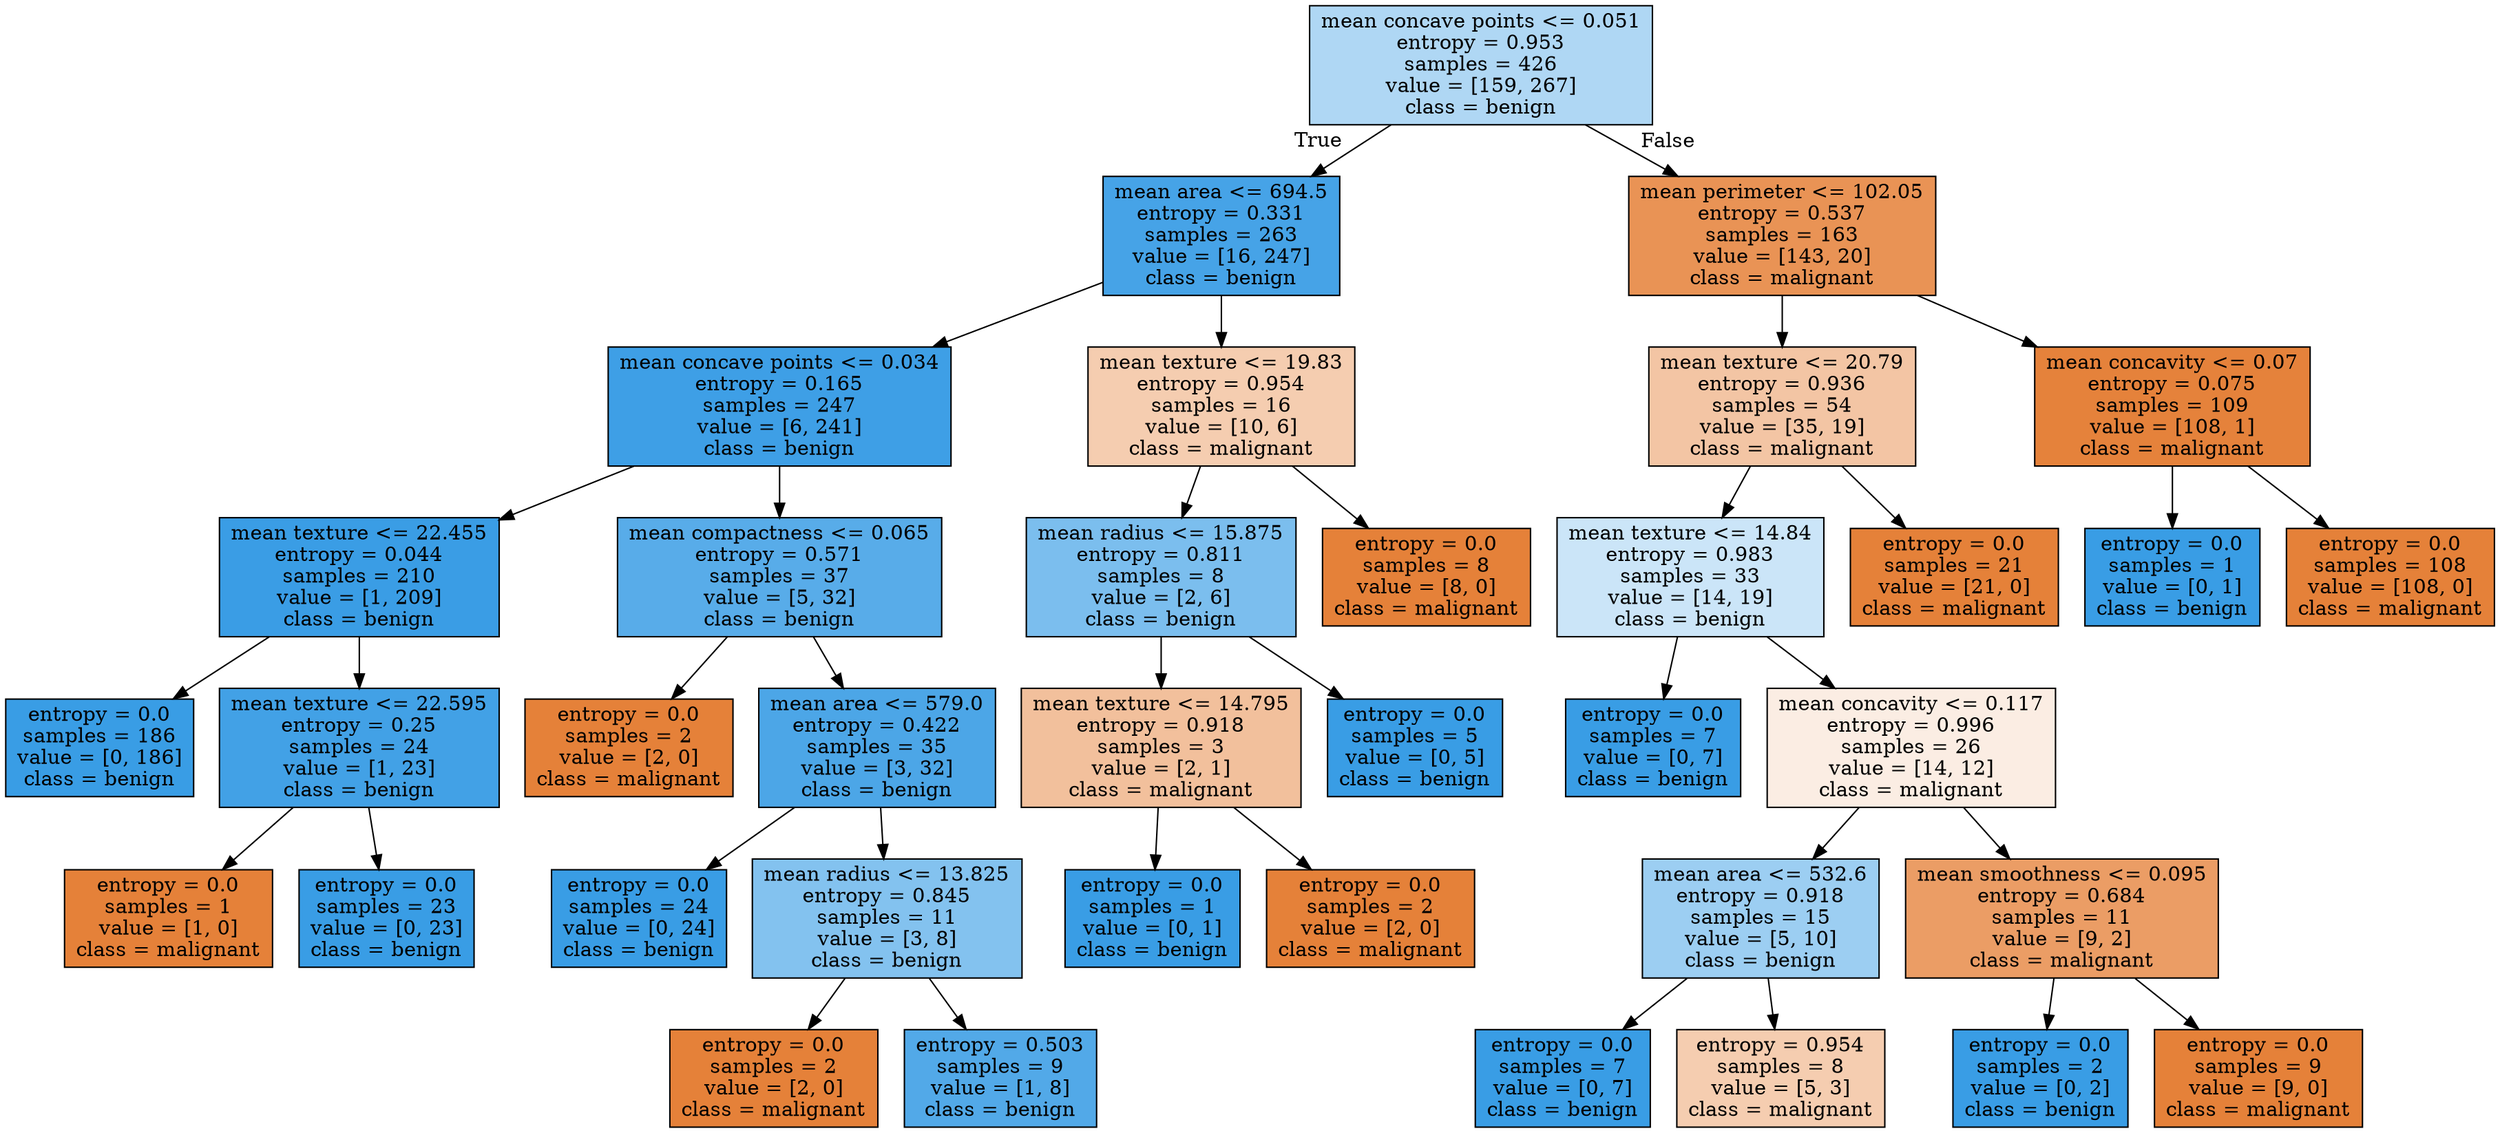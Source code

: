 digraph Tree {
node [shape=box, style="filled", color="black"] ;
0 [label="mean concave points <= 0.051\nentropy = 0.953\nsamples = 426\nvalue = [159, 267]\nclass = benign", fillcolor="#afd7f4"] ;
1 [label="mean area <= 694.5\nentropy = 0.331\nsamples = 263\nvalue = [16, 247]\nclass = benign", fillcolor="#46a3e7"] ;
0 -> 1 [labeldistance=2.5, labelangle=45, headlabel="True"] ;
2 [label="mean concave points <= 0.034\nentropy = 0.165\nsamples = 247\nvalue = [6, 241]\nclass = benign", fillcolor="#3e9fe6"] ;
1 -> 2 ;
3 [label="mean texture <= 22.455\nentropy = 0.044\nsamples = 210\nvalue = [1, 209]\nclass = benign", fillcolor="#3a9de5"] ;
2 -> 3 ;
4 [label="entropy = 0.0\nsamples = 186\nvalue = [0, 186]\nclass = benign", fillcolor="#399de5"] ;
3 -> 4 ;
5 [label="mean texture <= 22.595\nentropy = 0.25\nsamples = 24\nvalue = [1, 23]\nclass = benign", fillcolor="#42a1e6"] ;
3 -> 5 ;
6 [label="entropy = 0.0\nsamples = 1\nvalue = [1, 0]\nclass = malignant", fillcolor="#e58139"] ;
5 -> 6 ;
7 [label="entropy = 0.0\nsamples = 23\nvalue = [0, 23]\nclass = benign", fillcolor="#399de5"] ;
5 -> 7 ;
8 [label="mean compactness <= 0.065\nentropy = 0.571\nsamples = 37\nvalue = [5, 32]\nclass = benign", fillcolor="#58ace9"] ;
2 -> 8 ;
9 [label="entropy = 0.0\nsamples = 2\nvalue = [2, 0]\nclass = malignant", fillcolor="#e58139"] ;
8 -> 9 ;
10 [label="mean area <= 579.0\nentropy = 0.422\nsamples = 35\nvalue = [3, 32]\nclass = benign", fillcolor="#4ca6e7"] ;
8 -> 10 ;
11 [label="entropy = 0.0\nsamples = 24\nvalue = [0, 24]\nclass = benign", fillcolor="#399de5"] ;
10 -> 11 ;
12 [label="mean radius <= 13.825\nentropy = 0.845\nsamples = 11\nvalue = [3, 8]\nclass = benign", fillcolor="#83c2ef"] ;
10 -> 12 ;
13 [label="entropy = 0.0\nsamples = 2\nvalue = [2, 0]\nclass = malignant", fillcolor="#e58139"] ;
12 -> 13 ;
14 [label="entropy = 0.503\nsamples = 9\nvalue = [1, 8]\nclass = benign", fillcolor="#52a9e8"] ;
12 -> 14 ;
15 [label="mean texture <= 19.83\nentropy = 0.954\nsamples = 16\nvalue = [10, 6]\nclass = malignant", fillcolor="#f5cdb0"] ;
1 -> 15 ;
16 [label="mean radius <= 15.875\nentropy = 0.811\nsamples = 8\nvalue = [2, 6]\nclass = benign", fillcolor="#7bbeee"] ;
15 -> 16 ;
17 [label="mean texture <= 14.795\nentropy = 0.918\nsamples = 3\nvalue = [2, 1]\nclass = malignant", fillcolor="#f2c09c"] ;
16 -> 17 ;
18 [label="entropy = 0.0\nsamples = 1\nvalue = [0, 1]\nclass = benign", fillcolor="#399de5"] ;
17 -> 18 ;
19 [label="entropy = 0.0\nsamples = 2\nvalue = [2, 0]\nclass = malignant", fillcolor="#e58139"] ;
17 -> 19 ;
20 [label="entropy = 0.0\nsamples = 5\nvalue = [0, 5]\nclass = benign", fillcolor="#399de5"] ;
16 -> 20 ;
21 [label="entropy = 0.0\nsamples = 8\nvalue = [8, 0]\nclass = malignant", fillcolor="#e58139"] ;
15 -> 21 ;
22 [label="mean perimeter <= 102.05\nentropy = 0.537\nsamples = 163\nvalue = [143, 20]\nclass = malignant", fillcolor="#e99355"] ;
0 -> 22 [labeldistance=2.5, labelangle=-45, headlabel="False"] ;
23 [label="mean texture <= 20.79\nentropy = 0.936\nsamples = 54\nvalue = [35, 19]\nclass = malignant", fillcolor="#f3c5a4"] ;
22 -> 23 ;
24 [label="mean texture <= 14.84\nentropy = 0.983\nsamples = 33\nvalue = [14, 19]\nclass = benign", fillcolor="#cbe5f8"] ;
23 -> 24 ;
25 [label="entropy = 0.0\nsamples = 7\nvalue = [0, 7]\nclass = benign", fillcolor="#399de5"] ;
24 -> 25 ;
26 [label="mean concavity <= 0.117\nentropy = 0.996\nsamples = 26\nvalue = [14, 12]\nclass = malignant", fillcolor="#fbede3"] ;
24 -> 26 ;
27 [label="mean area <= 532.6\nentropy = 0.918\nsamples = 15\nvalue = [5, 10]\nclass = benign", fillcolor="#9ccef2"] ;
26 -> 27 ;
28 [label="entropy = 0.0\nsamples = 7\nvalue = [0, 7]\nclass = benign", fillcolor="#399de5"] ;
27 -> 28 ;
29 [label="entropy = 0.954\nsamples = 8\nvalue = [5, 3]\nclass = malignant", fillcolor="#f5cdb0"] ;
27 -> 29 ;
30 [label="mean smoothness <= 0.095\nentropy = 0.684\nsamples = 11\nvalue = [9, 2]\nclass = malignant", fillcolor="#eb9d65"] ;
26 -> 30 ;
31 [label="entropy = 0.0\nsamples = 2\nvalue = [0, 2]\nclass = benign", fillcolor="#399de5"] ;
30 -> 31 ;
32 [label="entropy = 0.0\nsamples = 9\nvalue = [9, 0]\nclass = malignant", fillcolor="#e58139"] ;
30 -> 32 ;
33 [label="entropy = 0.0\nsamples = 21\nvalue = [21, 0]\nclass = malignant", fillcolor="#e58139"] ;
23 -> 33 ;
34 [label="mean concavity <= 0.07\nentropy = 0.075\nsamples = 109\nvalue = [108, 1]\nclass = malignant", fillcolor="#e5823b"] ;
22 -> 34 ;
35 [label="entropy = 0.0\nsamples = 1\nvalue = [0, 1]\nclass = benign", fillcolor="#399de5"] ;
34 -> 35 ;
36 [label="entropy = 0.0\nsamples = 108\nvalue = [108, 0]\nclass = malignant", fillcolor="#e58139"] ;
34 -> 36 ;
}
